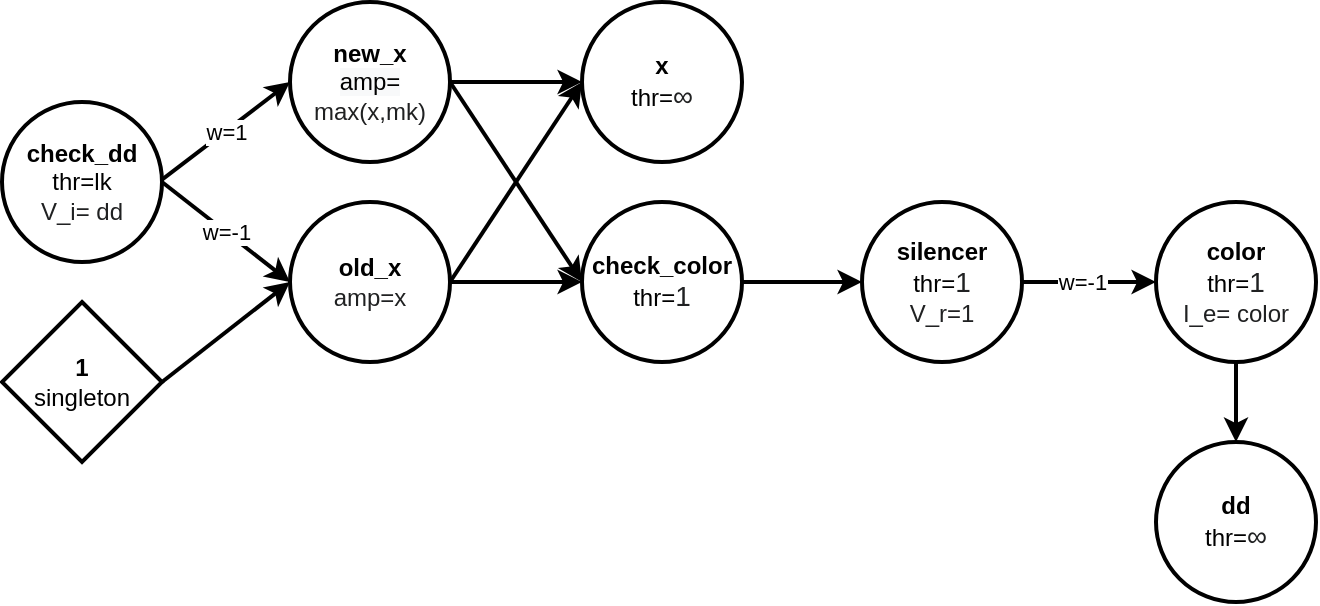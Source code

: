 <mxfile version="14.2.5" type="device"><diagram id="eMuBt0tuV3NixjMW5USV" name="Page-1"><mxGraphModel dx="868" dy="450" grid="1" gridSize="10" guides="1" tooltips="1" connect="1" arrows="1" fold="1" page="1" pageScale="1" pageWidth="827" pageHeight="1169" math="0" shadow="0"><root><mxCell id="0"/><mxCell id="1" parent="0"/><mxCell id="OuJt7JzVJhd7JbQ2vdw8-18" value="&lt;b&gt;dd&lt;/b&gt;&lt;br&gt;thr=&lt;span style=&quot;color: rgb(32 , 33 , 34) ; font-family: sans-serif ; font-size: 14px ; background-color: rgb(255 , 255 , 255)&quot;&gt;∞&lt;/span&gt;" style="ellipse;whiteSpace=wrap;html=1;aspect=fixed;strokeWidth=2;" parent="1" vertex="1"><mxGeometry x="747" y="650" width="80" height="80" as="geometry"/></mxCell><mxCell id="OuJt7JzVJhd7JbQ2vdw8-23" value="&lt;b&gt;1&lt;/b&gt;&lt;br&gt;singleton" style="rhombus;whiteSpace=wrap;html=1;strokeWidth=2;" parent="1" vertex="1"><mxGeometry x="170" y="580" width="80" height="80" as="geometry"/></mxCell><mxCell id="OuJt7JzVJhd7JbQ2vdw8-24" value="&lt;b&gt;x&lt;/b&gt;&lt;br&gt;thr=&lt;span style=&quot;color: rgb(32 , 33 , 34) ; font-family: sans-serif ; font-size: 14px ; background-color: rgb(255 , 255 , 255)&quot;&gt;∞&lt;/span&gt;" style="ellipse;whiteSpace=wrap;html=1;aspect=fixed;strokeWidth=2;" parent="1" vertex="1"><mxGeometry x="460" y="430" width="80" height="80" as="geometry"/></mxCell><mxCell id="OuJt7JzVJhd7JbQ2vdw8-26" value="" style="endArrow=classic;html=1;exitX=1;exitY=0.5;exitDx=0;exitDy=0;strokeWidth=2;entryX=0;entryY=0.5;entryDx=0;entryDy=0;" parent="1" source="OuJt7JzVJhd7JbQ2vdw8-23" target="ybSdcB5cwKR9XYZWKqpH-6" edge="1"><mxGeometry width="50" height="50" relative="1" as="geometry"><mxPoint x="170" y="250" as="sourcePoint"/><mxPoint x="216.08" y="221.2" as="targetPoint"/></mxGeometry></mxCell><mxCell id="ybSdcB5cwKR9XYZWKqpH-26" style="edgeStyle=none;rounded=0;orthogonalLoop=1;jettySize=auto;html=1;entryX=0.5;entryY=0;entryDx=0;entryDy=0;startSize=6;sourcePerimeterSpacing=0;strokeWidth=2;" edge="1" parent="1" source="ybSdcB5cwKR9XYZWKqpH-1" target="OuJt7JzVJhd7JbQ2vdw8-18"><mxGeometry relative="1" as="geometry"/></mxCell><mxCell id="ybSdcB5cwKR9XYZWKqpH-1" value="&lt;b&gt;color&lt;/b&gt;&lt;br&gt;thr=&lt;font color=&quot;#202122&quot; face=&quot;sans-serif&quot;&gt;&lt;span style=&quot;background-color: rgb(255 , 255 , 255)&quot;&gt;&lt;span style=&quot;font-size: 14px&quot;&gt;1&lt;/span&gt;&lt;br&gt;&lt;font style=&quot;font-size: 12px&quot;&gt;I_e= color&lt;/font&gt;&lt;br&gt;&lt;/span&gt;&lt;/font&gt;" style="ellipse;whiteSpace=wrap;html=1;aspect=fixed;strokeWidth=2;" vertex="1" parent="1"><mxGeometry x="747" y="530" width="80" height="80" as="geometry"/></mxCell><mxCell id="ybSdcB5cwKR9XYZWKqpH-3" value="&lt;font style=&quot;font-size: 12px&quot;&gt;&lt;b&gt;check_dd&lt;br&gt;&lt;/b&gt;thr=lk&lt;/font&gt;&lt;font color=&quot;#202122&quot; face=&quot;sans-serif&quot; style=&quot;font-size: 12px&quot;&gt;&lt;span style=&quot;background-color: rgb(255 , 255 , 255)&quot;&gt;&lt;font style=&quot;font-size: 12px&quot;&gt;&lt;br&gt;V_i= dd&lt;/font&gt;&lt;br&gt;&lt;/span&gt;&lt;/font&gt;" style="ellipse;whiteSpace=wrap;html=1;aspect=fixed;strokeWidth=2;" vertex="1" parent="1"><mxGeometry x="170" y="480" width="80" height="80" as="geometry"/></mxCell><mxCell id="ybSdcB5cwKR9XYZWKqpH-18" style="edgeStyle=none;rounded=0;orthogonalLoop=1;jettySize=auto;html=1;entryX=0;entryY=0.5;entryDx=0;entryDy=0;startSize=6;sourcePerimeterSpacing=0;strokeWidth=2;exitX=1;exitY=0.5;exitDx=0;exitDy=0;" edge="1" parent="1" source="ybSdcB5cwKR9XYZWKqpH-4" target="ybSdcB5cwKR9XYZWKqpH-16"><mxGeometry relative="1" as="geometry"/></mxCell><mxCell id="ybSdcB5cwKR9XYZWKqpH-4" value="&lt;font style=&quot;font-size: 12px&quot;&gt;&lt;b&gt;new_x&lt;br&gt;&lt;/b&gt;&lt;/font&gt;&lt;font style=&quot;font-size: 12px&quot;&gt;&lt;font style=&quot;font-size: 12px&quot;&gt;&lt;span style=&quot;background-color: rgb(248 , 249 , 250)&quot;&gt;amp=&lt;br&gt;&lt;/span&gt;&lt;font color=&quot;#202122&quot; face=&quot;sans-serif&quot;&gt;&lt;span style=&quot;background-color: rgb(255 , 255 , 255)&quot;&gt;max(x,mk)&lt;/span&gt;&lt;/font&gt;&lt;/font&gt;&lt;br&gt;&lt;/font&gt;" style="ellipse;whiteSpace=wrap;html=1;aspect=fixed;strokeWidth=2;" vertex="1" parent="1"><mxGeometry x="314" y="430" width="80" height="80" as="geometry"/></mxCell><mxCell id="ybSdcB5cwKR9XYZWKqpH-17" style="edgeStyle=none;rounded=0;orthogonalLoop=1;jettySize=auto;html=1;entryX=0;entryY=0.5;entryDx=0;entryDy=0;startSize=6;sourcePerimeterSpacing=0;strokeWidth=2;" edge="1" parent="1" source="ybSdcB5cwKR9XYZWKqpH-6" target="ybSdcB5cwKR9XYZWKqpH-16"><mxGeometry relative="1" as="geometry"/></mxCell><mxCell id="ybSdcB5cwKR9XYZWKqpH-6" value="&lt;font style=&quot;font-size: 12px&quot;&gt;&lt;b&gt;old_x&lt;br&gt;&lt;/b&gt;&lt;/font&gt;&lt;font color=&quot;#202122&quot; face=&quot;sans-serif&quot; style=&quot;font-size: 12px&quot;&gt;&lt;span style=&quot;background-color: rgb(255 , 255 , 255)&quot;&gt;amp=x&lt;br&gt;&lt;/span&gt;&lt;/font&gt;" style="ellipse;whiteSpace=wrap;html=1;aspect=fixed;strokeWidth=2;" vertex="1" parent="1"><mxGeometry x="314" y="530" width="80" height="80" as="geometry"/></mxCell><mxCell id="ybSdcB5cwKR9XYZWKqpH-10" value="w=-1" style="endArrow=classic;html=1;entryX=0;entryY=0.5;entryDx=0;entryDy=0;exitX=1;exitY=0.5;exitDx=0;exitDy=0;strokeWidth=2;" edge="1" parent="1" target="ybSdcB5cwKR9XYZWKqpH-6"><mxGeometry width="50" height="50" relative="1" as="geometry"><mxPoint x="250" y="520" as="sourcePoint"/><mxPoint x="306" y="580" as="targetPoint"/></mxGeometry></mxCell><mxCell id="ybSdcB5cwKR9XYZWKqpH-12" value="w=1" style="endArrow=classic;html=1;exitX=1;exitY=0.5;exitDx=0;exitDy=0;strokeWidth=2;entryX=0;entryY=0.5;entryDx=0;entryDy=0;" edge="1" parent="1" target="ybSdcB5cwKR9XYZWKqpH-4"><mxGeometry width="50" height="50" relative="1" as="geometry"><mxPoint x="250" y="518.8" as="sourcePoint"/><mxPoint x="312" y="480" as="targetPoint"/></mxGeometry></mxCell><mxCell id="ybSdcB5cwKR9XYZWKqpH-14" value="" style="endArrow=classic;html=1;entryX=0;entryY=0.5;entryDx=0;entryDy=0;strokeWidth=2;" edge="1" parent="1" target="OuJt7JzVJhd7JbQ2vdw8-24"><mxGeometry width="50" height="50" relative="1" as="geometry"><mxPoint x="394" y="470" as="sourcePoint"/><mxPoint x="458" y="520" as="targetPoint"/></mxGeometry></mxCell><mxCell id="ybSdcB5cwKR9XYZWKqpH-15" value="" style="endArrow=classic;html=1;strokeWidth=2;entryX=0;entryY=0.5;entryDx=0;entryDy=0;" edge="1" parent="1" target="OuJt7JzVJhd7JbQ2vdw8-24"><mxGeometry x="0.323" y="-4" width="50" height="50" relative="1" as="geometry"><mxPoint x="394" y="570" as="sourcePoint"/><mxPoint x="458" y="530" as="targetPoint"/><mxPoint as="offset"/></mxGeometry></mxCell><mxCell id="ybSdcB5cwKR9XYZWKqpH-22" style="edgeStyle=none;rounded=0;orthogonalLoop=1;jettySize=auto;html=1;entryX=0;entryY=0.5;entryDx=0;entryDy=0;startSize=6;sourcePerimeterSpacing=0;strokeWidth=2;" edge="1" parent="1" source="ybSdcB5cwKR9XYZWKqpH-16" target="ybSdcB5cwKR9XYZWKqpH-19"><mxGeometry relative="1" as="geometry"/></mxCell><mxCell id="ybSdcB5cwKR9XYZWKqpH-16" value="&lt;b&gt;check_color&lt;/b&gt;&lt;br&gt;thr=&lt;font color=&quot;#202122&quot; face=&quot;sans-serif&quot;&gt;&lt;span style=&quot;background-color: rgb(255 , 255 , 255)&quot;&gt;&lt;span style=&quot;font-size: 14px&quot;&gt;1&lt;/span&gt;&lt;br&gt;&lt;/span&gt;&lt;/font&gt;" style="ellipse;whiteSpace=wrap;html=1;aspect=fixed;strokeWidth=2;" vertex="1" parent="1"><mxGeometry x="460" y="530" width="80" height="80" as="geometry"/></mxCell><mxCell id="ybSdcB5cwKR9XYZWKqpH-23" style="edgeStyle=none;rounded=0;orthogonalLoop=1;jettySize=auto;html=1;entryX=0;entryY=0.5;entryDx=0;entryDy=0;startSize=6;sourcePerimeterSpacing=0;strokeWidth=2;" edge="1" parent="1" source="ybSdcB5cwKR9XYZWKqpH-19" target="ybSdcB5cwKR9XYZWKqpH-1"><mxGeometry relative="1" as="geometry"/></mxCell><mxCell id="ybSdcB5cwKR9XYZWKqpH-25" value="w=-1" style="edgeLabel;html=1;align=center;verticalAlign=middle;resizable=0;points=[];" vertex="1" connectable="0" parent="ybSdcB5cwKR9XYZWKqpH-23"><mxGeometry x="0.552" y="1" relative="1" as="geometry"><mxPoint x="-22" y="1" as="offset"/></mxGeometry></mxCell><mxCell id="ybSdcB5cwKR9XYZWKqpH-19" value="&lt;b&gt;silencer&lt;/b&gt;&lt;br&gt;thr=&lt;font color=&quot;#202122&quot; face=&quot;sans-serif&quot;&gt;&lt;span style=&quot;background-color: rgb(255 , 255 , 255)&quot;&gt;&lt;span style=&quot;font-size: 14px&quot;&gt;1&lt;/span&gt;&lt;br&gt;V_r=1&lt;br&gt;&lt;/span&gt;&lt;/font&gt;" style="ellipse;whiteSpace=wrap;html=1;aspect=fixed;strokeWidth=2;" vertex="1" parent="1"><mxGeometry x="600" y="530" width="80" height="80" as="geometry"/></mxCell></root></mxGraphModel></diagram></mxfile>